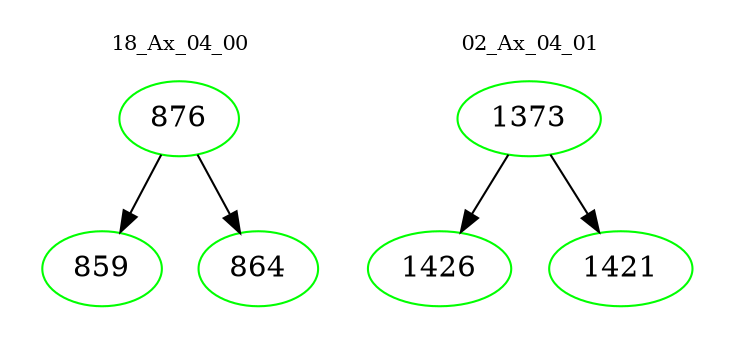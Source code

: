 digraph{
subgraph cluster_0 {
color = white
label = "18_Ax_04_00";
fontsize=10;
T0_876 [label="876", color="green"]
T0_876 -> T0_859 [color="black"]
T0_859 [label="859", color="green"]
T0_876 -> T0_864 [color="black"]
T0_864 [label="864", color="green"]
}
subgraph cluster_1 {
color = white
label = "02_Ax_04_01";
fontsize=10;
T1_1373 [label="1373", color="green"]
T1_1373 -> T1_1426 [color="black"]
T1_1426 [label="1426", color="green"]
T1_1373 -> T1_1421 [color="black"]
T1_1421 [label="1421", color="green"]
}
}
